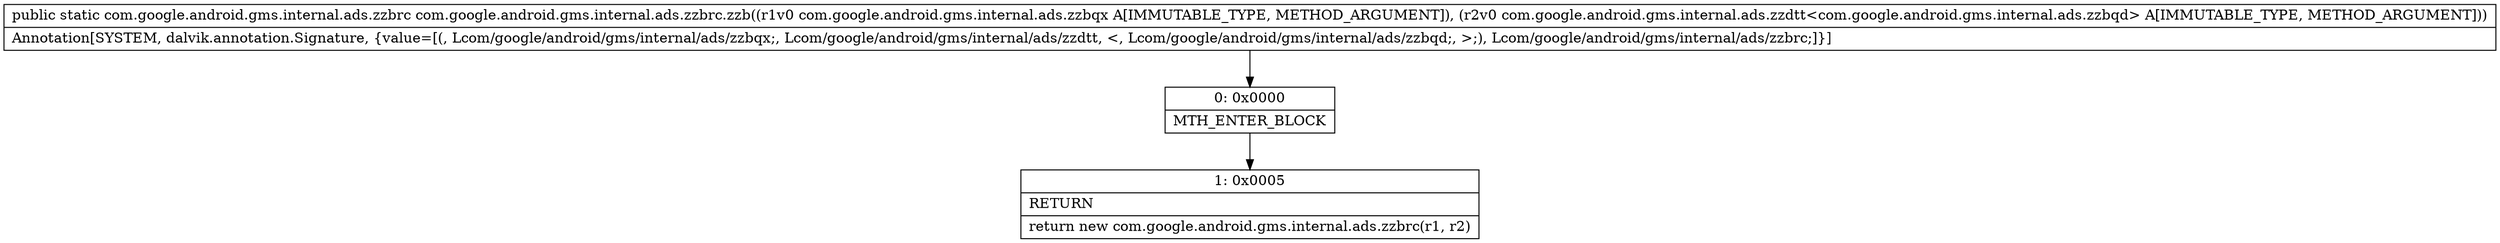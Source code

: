 digraph "CFG forcom.google.android.gms.internal.ads.zzbrc.zzb(Lcom\/google\/android\/gms\/internal\/ads\/zzbqx;Lcom\/google\/android\/gms\/internal\/ads\/zzdtt;)Lcom\/google\/android\/gms\/internal\/ads\/zzbrc;" {
Node_0 [shape=record,label="{0\:\ 0x0000|MTH_ENTER_BLOCK\l}"];
Node_1 [shape=record,label="{1\:\ 0x0005|RETURN\l|return new com.google.android.gms.internal.ads.zzbrc(r1, r2)\l}"];
MethodNode[shape=record,label="{public static com.google.android.gms.internal.ads.zzbrc com.google.android.gms.internal.ads.zzbrc.zzb((r1v0 com.google.android.gms.internal.ads.zzbqx A[IMMUTABLE_TYPE, METHOD_ARGUMENT]), (r2v0 com.google.android.gms.internal.ads.zzdtt\<com.google.android.gms.internal.ads.zzbqd\> A[IMMUTABLE_TYPE, METHOD_ARGUMENT]))  | Annotation[SYSTEM, dalvik.annotation.Signature, \{value=[(, Lcom\/google\/android\/gms\/internal\/ads\/zzbqx;, Lcom\/google\/android\/gms\/internal\/ads\/zzdtt, \<, Lcom\/google\/android\/gms\/internal\/ads\/zzbqd;, \>;), Lcom\/google\/android\/gms\/internal\/ads\/zzbrc;]\}]\l}"];
MethodNode -> Node_0;
Node_0 -> Node_1;
}

